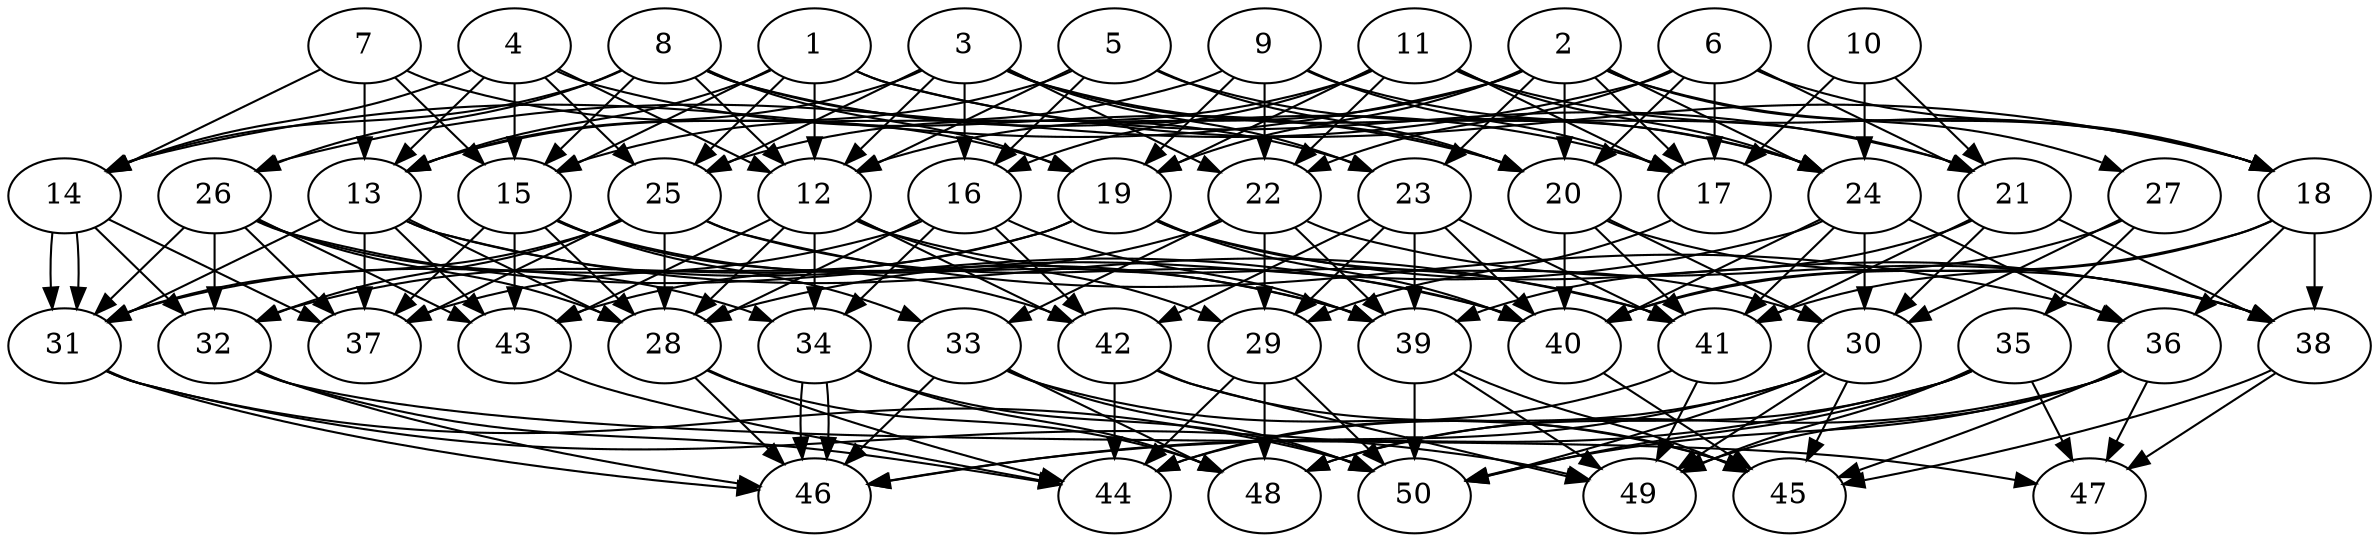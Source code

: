 // DAG automatically generated by daggen at Thu Oct  3 14:07:57 2019
// ./daggen --dot -n 50 --ccr 0.4 --fat 0.7 --regular 0.7 --density 0.5 --mindata 5242880 --maxdata 52428800 
digraph G {
  1 [size="115960320", alpha="0.13", expect_size="46384128"] 
  1 -> 12 [size ="46384128"]
  1 -> 13 [size ="46384128"]
  1 -> 15 [size ="46384128"]
  1 -> 18 [size ="46384128"]
  1 -> 21 [size ="46384128"]
  1 -> 25 [size ="46384128"]
  2 [size="114565120", alpha="0.20", expect_size="45826048"] 
  2 -> 12 [size ="45826048"]
  2 -> 14 [size ="45826048"]
  2 -> 17 [size ="45826048"]
  2 -> 18 [size ="45826048"]
  2 -> 19 [size ="45826048"]
  2 -> 20 [size ="45826048"]
  2 -> 23 [size ="45826048"]
  2 -> 24 [size ="45826048"]
  2 -> 27 [size ="45826048"]
  3 [size="80732160", alpha="0.12", expect_size="32292864"] 
  3 -> 12 [size ="32292864"]
  3 -> 13 [size ="32292864"]
  3 -> 16 [size ="32292864"]
  3 -> 20 [size ="32292864"]
  3 -> 22 [size ="32292864"]
  3 -> 23 [size ="32292864"]
  3 -> 24 [size ="32292864"]
  3 -> 25 [size ="32292864"]
  4 [size="63380480", alpha="0.02", expect_size="25352192"] 
  4 -> 12 [size ="25352192"]
  4 -> 13 [size ="25352192"]
  4 -> 14 [size ="25352192"]
  4 -> 15 [size ="25352192"]
  4 -> 20 [size ="25352192"]
  4 -> 25 [size ="25352192"]
  5 [size="76183040", alpha="0.09", expect_size="30473216"] 
  5 -> 12 [size ="30473216"]
  5 -> 13 [size ="30473216"]
  5 -> 16 [size ="30473216"]
  5 -> 20 [size ="30473216"]
  5 -> 24 [size ="30473216"]
  6 [size="93959680", alpha="0.12", expect_size="37583872"] 
  6 -> 17 [size ="37583872"]
  6 -> 18 [size ="37583872"]
  6 -> 20 [size ="37583872"]
  6 -> 21 [size ="37583872"]
  6 -> 22 [size ="37583872"]
  6 -> 26 [size ="37583872"]
  7 [size="61237760", alpha="0.13", expect_size="24495104"] 
  7 -> 13 [size ="24495104"]
  7 -> 14 [size ="24495104"]
  7 -> 15 [size ="24495104"]
  7 -> 19 [size ="24495104"]
  8 [size="20392960", alpha="0.16", expect_size="8157184"] 
  8 -> 12 [size ="8157184"]
  8 -> 14 [size ="8157184"]
  8 -> 15 [size ="8157184"]
  8 -> 17 [size ="8157184"]
  8 -> 19 [size ="8157184"]
  8 -> 23 [size ="8157184"]
  8 -> 26 [size ="8157184"]
  9 [size="116037120", alpha="0.12", expect_size="46414848"] 
  9 -> 15 [size ="46414848"]
  9 -> 17 [size ="46414848"]
  9 -> 19 [size ="46414848"]
  9 -> 21 [size ="46414848"]
  9 -> 22 [size ="46414848"]
  10 [size="17605120", alpha="0.05", expect_size="7042048"] 
  10 -> 17 [size ="7042048"]
  10 -> 21 [size ="7042048"]
  10 -> 24 [size ="7042048"]
  11 [size="120368640", alpha="0.18", expect_size="48147456"] 
  11 -> 16 [size ="48147456"]
  11 -> 17 [size ="48147456"]
  11 -> 18 [size ="48147456"]
  11 -> 19 [size ="48147456"]
  11 -> 22 [size ="48147456"]
  11 -> 24 [size ="48147456"]
  11 -> 25 [size ="48147456"]
  12 [size="78036480", alpha="0.20", expect_size="31214592"] 
  12 -> 28 [size ="31214592"]
  12 -> 29 [size ="31214592"]
  12 -> 34 [size ="31214592"]
  12 -> 41 [size ="31214592"]
  12 -> 42 [size ="31214592"]
  12 -> 43 [size ="31214592"]
  13 [size="76474880", alpha="0.16", expect_size="30589952"] 
  13 -> 28 [size ="30589952"]
  13 -> 31 [size ="30589952"]
  13 -> 37 [size ="30589952"]
  13 -> 39 [size ="30589952"]
  13 -> 41 [size ="30589952"]
  13 -> 43 [size ="30589952"]
  14 [size="26664960", alpha="0.18", expect_size="10665984"] 
  14 -> 31 [size ="10665984"]
  14 -> 31 [size ="10665984"]
  14 -> 32 [size ="10665984"]
  14 -> 37 [size ="10665984"]
  15 [size="35776000", alpha="0.11", expect_size="14310400"] 
  15 -> 28 [size ="14310400"]
  15 -> 33 [size ="14310400"]
  15 -> 37 [size ="14310400"]
  15 -> 39 [size ="14310400"]
  15 -> 42 [size ="14310400"]
  15 -> 43 [size ="14310400"]
  16 [size="90178560", alpha="0.09", expect_size="36071424"] 
  16 -> 28 [size ="36071424"]
  16 -> 31 [size ="36071424"]
  16 -> 34 [size ="36071424"]
  16 -> 39 [size ="36071424"]
  16 -> 42 [size ="36071424"]
  17 [size="45480960", alpha="0.12", expect_size="18192384"] 
  17 -> 29 [size ="18192384"]
  18 [size="122618880", alpha="0.15", expect_size="49047552"] 
  18 -> 36 [size ="49047552"]
  18 -> 38 [size ="49047552"]
  18 -> 40 [size ="49047552"]
  18 -> 41 [size ="49047552"]
  19 [size="98408960", alpha="0.18", expect_size="39363584"] 
  19 -> 30 [size ="39363584"]
  19 -> 32 [size ="39363584"]
  19 -> 37 [size ="39363584"]
  19 -> 38 [size ="39363584"]
  19 -> 40 [size ="39363584"]
  20 [size="53281280", alpha="0.13", expect_size="21312512"] 
  20 -> 30 [size ="21312512"]
  20 -> 38 [size ="21312512"]
  20 -> 40 [size ="21312512"]
  20 -> 41 [size ="21312512"]
  21 [size="82782720", alpha="0.07", expect_size="33113088"] 
  21 -> 30 [size ="33113088"]
  21 -> 38 [size ="33113088"]
  21 -> 39 [size ="33113088"]
  21 -> 41 [size ="33113088"]
  22 [size="71843840", alpha="0.17", expect_size="28737536"] 
  22 -> 29 [size ="28737536"]
  22 -> 33 [size ="28737536"]
  22 -> 38 [size ="28737536"]
  22 -> 39 [size ="28737536"]
  22 -> 43 [size ="28737536"]
  23 [size="71016960", alpha="0.18", expect_size="28406784"] 
  23 -> 29 [size ="28406784"]
  23 -> 39 [size ="28406784"]
  23 -> 40 [size ="28406784"]
  23 -> 41 [size ="28406784"]
  23 -> 42 [size ="28406784"]
  24 [size="48450560", alpha="0.09", expect_size="19380224"] 
  24 -> 28 [size ="19380224"]
  24 -> 30 [size ="19380224"]
  24 -> 36 [size ="19380224"]
  24 -> 40 [size ="19380224"]
  24 -> 41 [size ="19380224"]
  25 [size="35182080", alpha="0.10", expect_size="14072832"] 
  25 -> 28 [size ="14072832"]
  25 -> 31 [size ="14072832"]
  25 -> 32 [size ="14072832"]
  25 -> 36 [size ="14072832"]
  25 -> 37 [size ="14072832"]
  25 -> 40 [size ="14072832"]
  26 [size="101980160", alpha="0.04", expect_size="40792064"] 
  26 -> 28 [size ="40792064"]
  26 -> 31 [size ="40792064"]
  26 -> 32 [size ="40792064"]
  26 -> 34 [size ="40792064"]
  26 -> 37 [size ="40792064"]
  26 -> 40 [size ="40792064"]
  26 -> 43 [size ="40792064"]
  27 [size="39098880", alpha="0.07", expect_size="15639552"] 
  27 -> 30 [size ="15639552"]
  27 -> 35 [size ="15639552"]
  27 -> 40 [size ="15639552"]
  28 [size="107092480", alpha="0.11", expect_size="42836992"] 
  28 -> 44 [size ="42836992"]
  28 -> 46 [size ="42836992"]
  28 -> 48 [size ="42836992"]
  29 [size="79354880", alpha="0.13", expect_size="31741952"] 
  29 -> 44 [size ="31741952"]
  29 -> 48 [size ="31741952"]
  29 -> 50 [size ="31741952"]
  30 [size="66731520", alpha="0.15", expect_size="26692608"] 
  30 -> 44 [size ="26692608"]
  30 -> 45 [size ="26692608"]
  30 -> 46 [size ="26692608"]
  30 -> 49 [size ="26692608"]
  30 -> 50 [size ="26692608"]
  31 [size="28224000", alpha="0.15", expect_size="11289600"] 
  31 -> 46 [size ="11289600"]
  31 -> 49 [size ="11289600"]
  31 -> 50 [size ="11289600"]
  32 [size="66688000", alpha="0.07", expect_size="26675200"] 
  32 -> 44 [size ="26675200"]
  32 -> 46 [size ="26675200"]
  32 -> 47 [size ="26675200"]
  33 [size="47651840", alpha="0.09", expect_size="19060736"] 
  33 -> 45 [size ="19060736"]
  33 -> 46 [size ="19060736"]
  33 -> 48 [size ="19060736"]
  33 -> 50 [size ="19060736"]
  34 [size="38743040", alpha="0.13", expect_size="15497216"] 
  34 -> 46 [size ="15497216"]
  34 -> 46 [size ="15497216"]
  34 -> 48 [size ="15497216"]
  34 -> 50 [size ="15497216"]
  35 [size="90234880", alpha="0.02", expect_size="36093952"] 
  35 -> 46 [size ="36093952"]
  35 -> 47 [size ="36093952"]
  35 -> 48 [size ="36093952"]
  35 -> 49 [size ="36093952"]
  35 -> 50 [size ="36093952"]
  36 [size="29278720", alpha="0.03", expect_size="11711488"] 
  36 -> 45 [size ="11711488"]
  36 -> 47 [size ="11711488"]
  36 -> 48 [size ="11711488"]
  36 -> 49 [size ="11711488"]
  36 -> 50 [size ="11711488"]
  37 [size="54691840", alpha="0.10", expect_size="21876736"] 
  38 [size="96642560", alpha="0.16", expect_size="38657024"] 
  38 -> 45 [size ="38657024"]
  38 -> 47 [size ="38657024"]
  39 [size="44451840", alpha="0.15", expect_size="17780736"] 
  39 -> 45 [size ="17780736"]
  39 -> 49 [size ="17780736"]
  39 -> 50 [size ="17780736"]
  40 [size="119014400", alpha="0.02", expect_size="47605760"] 
  40 -> 45 [size ="47605760"]
  41 [size="88903680", alpha="0.01", expect_size="35561472"] 
  41 -> 44 [size ="35561472"]
  41 -> 49 [size ="35561472"]
  42 [size="61381120", alpha="0.09", expect_size="24552448"] 
  42 -> 44 [size ="24552448"]
  42 -> 45 [size ="24552448"]
  42 -> 49 [size ="24552448"]
  43 [size="101376000", alpha="0.08", expect_size="40550400"] 
  43 -> 44 [size ="40550400"]
  44 [size="36328960", alpha="0.12", expect_size="14531584"] 
  45 [size="115729920", alpha="0.20", expect_size="46291968"] 
  46 [size="126315520", alpha="0.03", expect_size="50526208"] 
  47 [size="27197440", alpha="0.11", expect_size="10878976"] 
  48 [size="86676480", alpha="0.14", expect_size="34670592"] 
  49 [size="60372480", alpha="0.09", expect_size="24148992"] 
  50 [size="33587200", alpha="0.13", expect_size="13434880"] 
}
